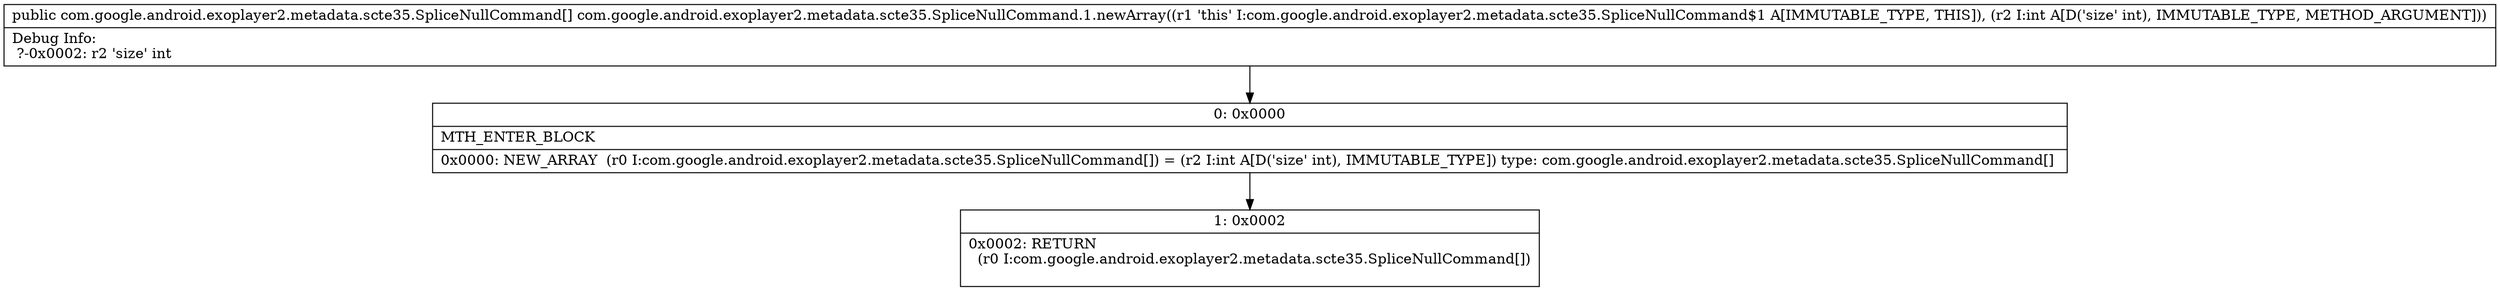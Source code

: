 digraph "CFG forcom.google.android.exoplayer2.metadata.scte35.SpliceNullCommand.1.newArray(I)[Lcom\/google\/android\/exoplayer2\/metadata\/scte35\/SpliceNullCommand;" {
Node_0 [shape=record,label="{0\:\ 0x0000|MTH_ENTER_BLOCK\l|0x0000: NEW_ARRAY  (r0 I:com.google.android.exoplayer2.metadata.scte35.SpliceNullCommand[]) = (r2 I:int A[D('size' int), IMMUTABLE_TYPE]) type: com.google.android.exoplayer2.metadata.scte35.SpliceNullCommand[] \l}"];
Node_1 [shape=record,label="{1\:\ 0x0002|0x0002: RETURN  \l  (r0 I:com.google.android.exoplayer2.metadata.scte35.SpliceNullCommand[])\l \l}"];
MethodNode[shape=record,label="{public com.google.android.exoplayer2.metadata.scte35.SpliceNullCommand[] com.google.android.exoplayer2.metadata.scte35.SpliceNullCommand.1.newArray((r1 'this' I:com.google.android.exoplayer2.metadata.scte35.SpliceNullCommand$1 A[IMMUTABLE_TYPE, THIS]), (r2 I:int A[D('size' int), IMMUTABLE_TYPE, METHOD_ARGUMENT]))  | Debug Info:\l  ?\-0x0002: r2 'size' int\l}"];
MethodNode -> Node_0;
Node_0 -> Node_1;
}


